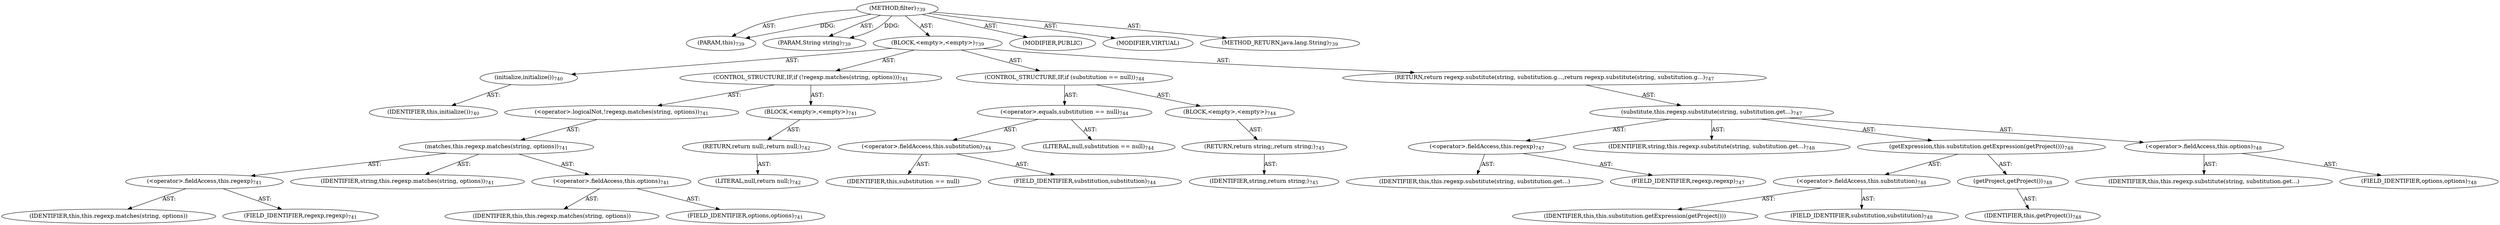 digraph "filter" {  
"111669149745" [label = <(METHOD,filter)<SUB>739</SUB>> ]
"115964117017" [label = <(PARAM,this)<SUB>739</SUB>> ]
"115964117086" [label = <(PARAM,String string)<SUB>739</SUB>> ]
"25769803875" [label = <(BLOCK,&lt;empty&gt;,&lt;empty&gt;)<SUB>739</SUB>> ]
"30064771462" [label = <(initialize,initialize())<SUB>740</SUB>> ]
"68719476764" [label = <(IDENTIFIER,this,initialize())<SUB>740</SUB>> ]
"47244640303" [label = <(CONTROL_STRUCTURE,IF,if (!regexp.matches(string, options)))<SUB>741</SUB>> ]
"30064771463" [label = <(&lt;operator&gt;.logicalNot,!regexp.matches(string, options))<SUB>741</SUB>> ]
"30064771464" [label = <(matches,this.regexp.matches(string, options))<SUB>741</SUB>> ]
"30064771465" [label = <(&lt;operator&gt;.fieldAccess,this.regexp)<SUB>741</SUB>> ]
"68719477040" [label = <(IDENTIFIER,this,this.regexp.matches(string, options))> ]
"55834574992" [label = <(FIELD_IDENTIFIER,regexp,regexp)<SUB>741</SUB>> ]
"68719477041" [label = <(IDENTIFIER,string,this.regexp.matches(string, options))<SUB>741</SUB>> ]
"30064771466" [label = <(&lt;operator&gt;.fieldAccess,this.options)<SUB>741</SUB>> ]
"68719477042" [label = <(IDENTIFIER,this,this.regexp.matches(string, options))> ]
"55834574993" [label = <(FIELD_IDENTIFIER,options,options)<SUB>741</SUB>> ]
"25769803876" [label = <(BLOCK,&lt;empty&gt;,&lt;empty&gt;)<SUB>741</SUB>> ]
"146028888085" [label = <(RETURN,return null;,return null;)<SUB>742</SUB>> ]
"90194313278" [label = <(LITERAL,null,return null;)<SUB>742</SUB>> ]
"47244640304" [label = <(CONTROL_STRUCTURE,IF,if (substitution == null))<SUB>744</SUB>> ]
"30064771467" [label = <(&lt;operator&gt;.equals,substitution == null)<SUB>744</SUB>> ]
"30064771468" [label = <(&lt;operator&gt;.fieldAccess,this.substitution)<SUB>744</SUB>> ]
"68719477043" [label = <(IDENTIFIER,this,substitution == null)> ]
"55834574994" [label = <(FIELD_IDENTIFIER,substitution,substitution)<SUB>744</SUB>> ]
"90194313279" [label = <(LITERAL,null,substitution == null)<SUB>744</SUB>> ]
"25769803877" [label = <(BLOCK,&lt;empty&gt;,&lt;empty&gt;)<SUB>744</SUB>> ]
"146028888086" [label = <(RETURN,return string;,return string;)<SUB>745</SUB>> ]
"68719477044" [label = <(IDENTIFIER,string,return string;)<SUB>745</SUB>> ]
"146028888087" [label = <(RETURN,return regexp.substitute(string, substitution.g...,return regexp.substitute(string, substitution.g...)<SUB>747</SUB>> ]
"30064771469" [label = <(substitute,this.regexp.substitute(string, substitution.get...)<SUB>747</SUB>> ]
"30064771470" [label = <(&lt;operator&gt;.fieldAccess,this.regexp)<SUB>747</SUB>> ]
"68719477045" [label = <(IDENTIFIER,this,this.regexp.substitute(string, substitution.get...)> ]
"55834574995" [label = <(FIELD_IDENTIFIER,regexp,regexp)<SUB>747</SUB>> ]
"68719477046" [label = <(IDENTIFIER,string,this.regexp.substitute(string, substitution.get...)<SUB>748</SUB>> ]
"30064771471" [label = <(getExpression,this.substitution.getExpression(getProject()))<SUB>748</SUB>> ]
"30064771472" [label = <(&lt;operator&gt;.fieldAccess,this.substitution)<SUB>748</SUB>> ]
"68719477047" [label = <(IDENTIFIER,this,this.substitution.getExpression(getProject()))> ]
"55834574996" [label = <(FIELD_IDENTIFIER,substitution,substitution)<SUB>748</SUB>> ]
"30064771473" [label = <(getProject,getProject())<SUB>748</SUB>> ]
"68719476765" [label = <(IDENTIFIER,this,getProject())<SUB>748</SUB>> ]
"30064771474" [label = <(&lt;operator&gt;.fieldAccess,this.options)<SUB>748</SUB>> ]
"68719477048" [label = <(IDENTIFIER,this,this.regexp.substitute(string, substitution.get...)> ]
"55834574997" [label = <(FIELD_IDENTIFIER,options,options)<SUB>748</SUB>> ]
"133143986315" [label = <(MODIFIER,PUBLIC)> ]
"133143986316" [label = <(MODIFIER,VIRTUAL)> ]
"128849018929" [label = <(METHOD_RETURN,java.lang.String)<SUB>739</SUB>> ]
  "111669149745" -> "115964117017"  [ label = "AST: "] 
  "111669149745" -> "115964117086"  [ label = "AST: "] 
  "111669149745" -> "25769803875"  [ label = "AST: "] 
  "111669149745" -> "133143986315"  [ label = "AST: "] 
  "111669149745" -> "133143986316"  [ label = "AST: "] 
  "111669149745" -> "128849018929"  [ label = "AST: "] 
  "25769803875" -> "30064771462"  [ label = "AST: "] 
  "25769803875" -> "47244640303"  [ label = "AST: "] 
  "25769803875" -> "47244640304"  [ label = "AST: "] 
  "25769803875" -> "146028888087"  [ label = "AST: "] 
  "30064771462" -> "68719476764"  [ label = "AST: "] 
  "47244640303" -> "30064771463"  [ label = "AST: "] 
  "47244640303" -> "25769803876"  [ label = "AST: "] 
  "30064771463" -> "30064771464"  [ label = "AST: "] 
  "30064771464" -> "30064771465"  [ label = "AST: "] 
  "30064771464" -> "68719477041"  [ label = "AST: "] 
  "30064771464" -> "30064771466"  [ label = "AST: "] 
  "30064771465" -> "68719477040"  [ label = "AST: "] 
  "30064771465" -> "55834574992"  [ label = "AST: "] 
  "30064771466" -> "68719477042"  [ label = "AST: "] 
  "30064771466" -> "55834574993"  [ label = "AST: "] 
  "25769803876" -> "146028888085"  [ label = "AST: "] 
  "146028888085" -> "90194313278"  [ label = "AST: "] 
  "47244640304" -> "30064771467"  [ label = "AST: "] 
  "47244640304" -> "25769803877"  [ label = "AST: "] 
  "30064771467" -> "30064771468"  [ label = "AST: "] 
  "30064771467" -> "90194313279"  [ label = "AST: "] 
  "30064771468" -> "68719477043"  [ label = "AST: "] 
  "30064771468" -> "55834574994"  [ label = "AST: "] 
  "25769803877" -> "146028888086"  [ label = "AST: "] 
  "146028888086" -> "68719477044"  [ label = "AST: "] 
  "146028888087" -> "30064771469"  [ label = "AST: "] 
  "30064771469" -> "30064771470"  [ label = "AST: "] 
  "30064771469" -> "68719477046"  [ label = "AST: "] 
  "30064771469" -> "30064771471"  [ label = "AST: "] 
  "30064771469" -> "30064771474"  [ label = "AST: "] 
  "30064771470" -> "68719477045"  [ label = "AST: "] 
  "30064771470" -> "55834574995"  [ label = "AST: "] 
  "30064771471" -> "30064771472"  [ label = "AST: "] 
  "30064771471" -> "30064771473"  [ label = "AST: "] 
  "30064771472" -> "68719477047"  [ label = "AST: "] 
  "30064771472" -> "55834574996"  [ label = "AST: "] 
  "30064771473" -> "68719476765"  [ label = "AST: "] 
  "30064771474" -> "68719477048"  [ label = "AST: "] 
  "30064771474" -> "55834574997"  [ label = "AST: "] 
  "111669149745" -> "115964117017"  [ label = "DDG: "] 
  "111669149745" -> "115964117086"  [ label = "DDG: "] 
}
